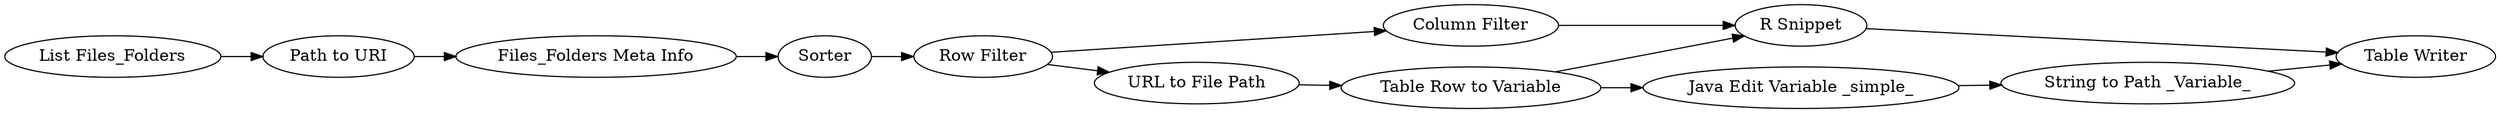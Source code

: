 digraph {
	35 -> 34
	20 -> 34
	18 -> 19
	32 -> 25
	19 -> 33
	23 -> 32
	30 -> 31
	29 -> 30
	32 -> 20
	25 -> 35
	19 -> 23
	33 -> 20
	31 -> 18
	30 [label="Path to URI"]
	20 [label="R Snippet"]
	35 [label="String to Path _Variable_"]
	34 [label="Table Writer"]
	29 [label="List Files_Folders"]
	31 [label="Files_Folders Meta Info"]
	23 [label="URL to File Path"]
	18 [label=Sorter]
	25 [label="Java Edit Variable _simple_"]
	33 [label="Column Filter"]
	32 [label="Table Row to Variable"]
	19 [label="Row Filter"]
	rankdir=LR
}

